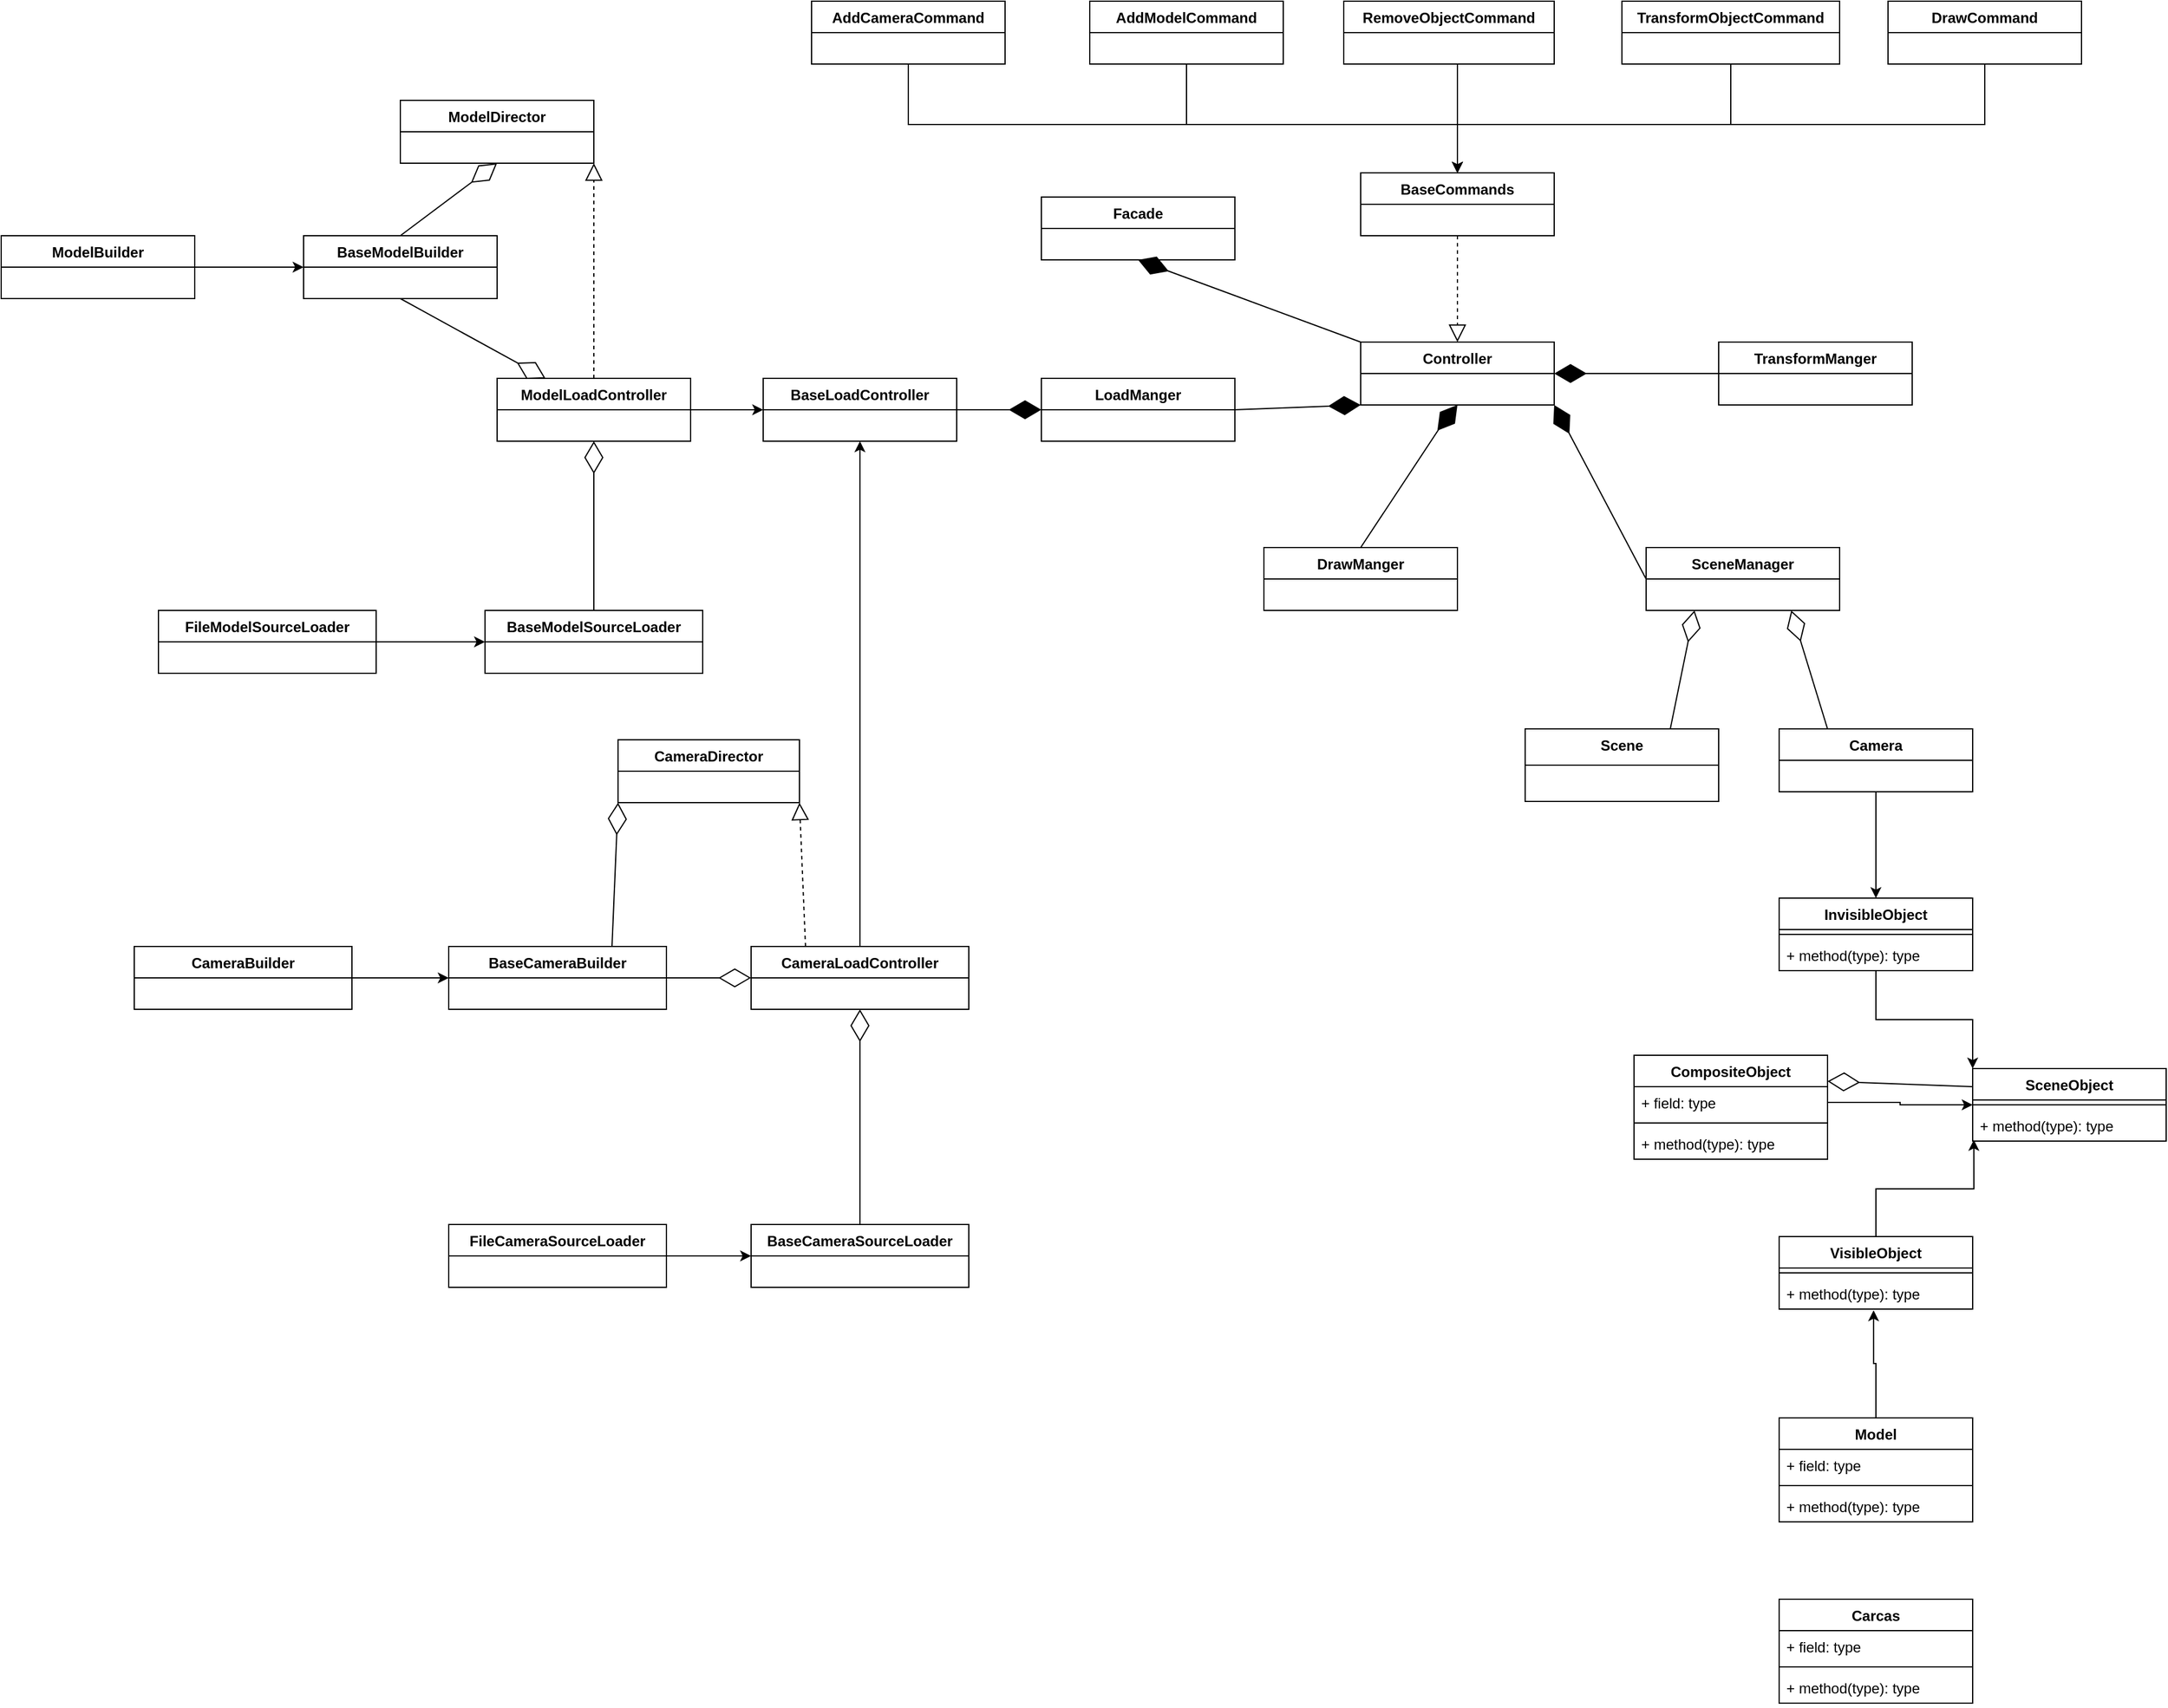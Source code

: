 <mxfile version="18.0.1" type="device"><diagram id="PbZ8RqTpZdHH3LVXoNB9" name="Страница 1"><mxGraphModel dx="1695" dy="1722" grid="1" gridSize="10" guides="1" tooltips="1" connect="1" arrows="1" fold="1" page="1" pageScale="1" pageWidth="827" pageHeight="1169" math="0" shadow="0"><root><mxCell id="0"/><mxCell id="1" parent="0"/><mxCell id="2" value="Facade" style="swimlane;fontStyle=1;align=center;verticalAlign=top;childLayout=stackLayout;horizontal=1;startSize=26;horizontalStack=0;resizeParent=1;resizeParentMax=0;resizeLast=0;collapsible=1;marginBottom=0;" parent="1" vertex="1"><mxGeometry x="70" y="110" width="160" height="52" as="geometry"/></mxCell><mxCell id="sxTjq18g1Pha1Wg1bCCu-3" value="Controller" style="swimlane;fontStyle=1;align=center;verticalAlign=top;childLayout=stackLayout;horizontal=1;startSize=26;horizontalStack=0;resizeParent=1;resizeParentMax=0;resizeLast=0;collapsible=1;marginBottom=0;" vertex="1" parent="1"><mxGeometry x="334" y="230" width="160" height="52" as="geometry"/></mxCell><mxCell id="sxTjq18g1Pha1Wg1bCCu-8" value="BaseCommands" style="swimlane;fontStyle=1;align=center;verticalAlign=top;childLayout=stackLayout;horizontal=1;startSize=26;horizontalStack=0;resizeParent=1;resizeParentMax=0;resizeLast=0;collapsible=1;marginBottom=0;" vertex="1" parent="1"><mxGeometry x="334" y="90" width="160" height="52" as="geometry"/></mxCell><mxCell id="sxTjq18g1Pha1Wg1bCCu-9" value="" style="endArrow=block;dashed=1;endFill=0;endSize=12;html=1;rounded=0;exitX=0.5;exitY=1;exitDx=0;exitDy=0;entryX=0.5;entryY=0;entryDx=0;entryDy=0;" edge="1" parent="1" source="sxTjq18g1Pha1Wg1bCCu-8" target="sxTjq18g1Pha1Wg1bCCu-3"><mxGeometry width="160" relative="1" as="geometry"><mxPoint x="530" y="260" as="sourcePoint"/><mxPoint x="690" y="260" as="targetPoint"/></mxGeometry></mxCell><mxCell id="sxTjq18g1Pha1Wg1bCCu-10" value="LoadManger" style="swimlane;fontStyle=1;align=center;verticalAlign=top;childLayout=stackLayout;horizontal=1;startSize=26;horizontalStack=0;resizeParent=1;resizeParentMax=0;resizeLast=0;collapsible=1;marginBottom=0;" vertex="1" parent="1"><mxGeometry x="70" y="260" width="160" height="52" as="geometry"/></mxCell><mxCell id="sxTjq18g1Pha1Wg1bCCu-13" value="TransformManger" style="swimlane;fontStyle=1;align=center;verticalAlign=top;childLayout=stackLayout;horizontal=1;startSize=26;horizontalStack=0;resizeParent=1;resizeParentMax=0;resizeLast=0;collapsible=1;marginBottom=0;" vertex="1" parent="1"><mxGeometry x="630" y="230" width="160" height="52" as="geometry"/></mxCell><mxCell id="sxTjq18g1Pha1Wg1bCCu-14" value="SceneManager" style="swimlane;fontStyle=1;align=center;verticalAlign=top;childLayout=stackLayout;horizontal=1;startSize=26;horizontalStack=0;resizeParent=1;resizeParentMax=0;resizeLast=0;collapsible=1;marginBottom=0;" vertex="1" parent="1"><mxGeometry x="570" y="400" width="160" height="52" as="geometry"/></mxCell><mxCell id="sxTjq18g1Pha1Wg1bCCu-15" value="DrawManger" style="swimlane;fontStyle=1;align=center;verticalAlign=top;childLayout=stackLayout;horizontal=1;startSize=26;horizontalStack=0;resizeParent=1;resizeParentMax=0;resizeLast=0;collapsible=1;marginBottom=0;" vertex="1" parent="1"><mxGeometry x="254" y="400" width="160" height="52" as="geometry"/></mxCell><mxCell id="sxTjq18g1Pha1Wg1bCCu-17" value="" style="endArrow=diamondThin;endFill=1;endSize=24;html=1;rounded=0;entryX=0;entryY=1;entryDx=0;entryDy=0;exitX=1;exitY=0.5;exitDx=0;exitDy=0;" edge="1" parent="1" source="sxTjq18g1Pha1Wg1bCCu-10" target="sxTjq18g1Pha1Wg1bCCu-3"><mxGeometry width="160" relative="1" as="geometry"><mxPoint x="380" y="330" as="sourcePoint"/><mxPoint x="540" y="330" as="targetPoint"/></mxGeometry></mxCell><mxCell id="sxTjq18g1Pha1Wg1bCCu-18" value="" style="endArrow=diamondThin;endFill=1;endSize=24;html=1;rounded=0;entryX=0.5;entryY=1;entryDx=0;entryDy=0;exitX=0.5;exitY=0;exitDx=0;exitDy=0;" edge="1" parent="1" source="sxTjq18g1Pha1Wg1bCCu-15" target="sxTjq18g1Pha1Wg1bCCu-3"><mxGeometry width="160" relative="1" as="geometry"><mxPoint x="480" y="340" as="sourcePoint"/><mxPoint x="584" y="340" as="targetPoint"/><Array as="points"><mxPoint x="400" y="300"/></Array></mxGeometry></mxCell><mxCell id="sxTjq18g1Pha1Wg1bCCu-19" value="" style="endArrow=diamondThin;endFill=1;endSize=24;html=1;rounded=0;entryX=1;entryY=1;entryDx=0;entryDy=0;exitX=0;exitY=0.5;exitDx=0;exitDy=0;" edge="1" parent="1" source="sxTjq18g1Pha1Wg1bCCu-14" target="sxTjq18g1Pha1Wg1bCCu-3"><mxGeometry width="160" relative="1" as="geometry"><mxPoint x="380" y="330" as="sourcePoint"/><mxPoint x="540" y="330" as="targetPoint"/></mxGeometry></mxCell><mxCell id="sxTjq18g1Pha1Wg1bCCu-20" value="" style="endArrow=diamondThin;endFill=1;endSize=24;html=1;rounded=0;entryX=1;entryY=0.5;entryDx=0;entryDy=0;exitX=0;exitY=0.5;exitDx=0;exitDy=0;" edge="1" parent="1" source="sxTjq18g1Pha1Wg1bCCu-13" target="sxTjq18g1Pha1Wg1bCCu-3"><mxGeometry width="160" relative="1" as="geometry"><mxPoint x="380" y="330" as="sourcePoint"/><mxPoint x="540" y="330" as="targetPoint"/></mxGeometry></mxCell><mxCell id="sxTjq18g1Pha1Wg1bCCu-21" value="" style="endArrow=diamondThin;endFill=1;endSize=24;html=1;rounded=0;exitX=0;exitY=0;exitDx=0;exitDy=0;entryX=0.5;entryY=1;entryDx=0;entryDy=0;" edge="1" parent="1" source="sxTjq18g1Pha1Wg1bCCu-3" target="2"><mxGeometry width="160" relative="1" as="geometry"><mxPoint x="380" y="330" as="sourcePoint"/><mxPoint x="250" y="190" as="targetPoint"/></mxGeometry></mxCell><mxCell id="sxTjq18g1Pha1Wg1bCCu-30" style="edgeStyle=orthogonalEdgeStyle;rounded=0;orthogonalLoop=1;jettySize=auto;html=1;entryX=0.5;entryY=0;entryDx=0;entryDy=0;" edge="1" parent="1" source="sxTjq18g1Pha1Wg1bCCu-22" target="sxTjq18g1Pha1Wg1bCCu-8"><mxGeometry relative="1" as="geometry"><Array as="points"><mxPoint x="640" y="50"/><mxPoint x="414" y="50"/></Array></mxGeometry></mxCell><mxCell id="sxTjq18g1Pha1Wg1bCCu-22" value="TransformObjectCommand" style="swimlane;fontStyle=1;align=center;verticalAlign=top;childLayout=stackLayout;horizontal=1;startSize=26;horizontalStack=0;resizeParent=1;resizeParentMax=0;resizeLast=0;collapsible=1;marginBottom=0;" vertex="1" parent="1"><mxGeometry x="550" y="-52" width="180" height="52" as="geometry"/></mxCell><mxCell id="sxTjq18g1Pha1Wg1bCCu-29" style="edgeStyle=orthogonalEdgeStyle;rounded=0;orthogonalLoop=1;jettySize=auto;html=1;entryX=0.5;entryY=0;entryDx=0;entryDy=0;" edge="1" parent="1" source="sxTjq18g1Pha1Wg1bCCu-23" target="sxTjq18g1Pha1Wg1bCCu-8"><mxGeometry relative="1" as="geometry"><Array as="points"><mxPoint x="414" y="30"/><mxPoint x="414" y="30"/></Array></mxGeometry></mxCell><mxCell id="sxTjq18g1Pha1Wg1bCCu-23" value="RemoveObjectCommand" style="swimlane;fontStyle=1;align=center;verticalAlign=top;childLayout=stackLayout;horizontal=1;startSize=26;horizontalStack=0;resizeParent=1;resizeParentMax=0;resizeLast=0;collapsible=1;marginBottom=0;" vertex="1" parent="1"><mxGeometry x="320" y="-52" width="174" height="52" as="geometry"/></mxCell><mxCell id="sxTjq18g1Pha1Wg1bCCu-28" style="edgeStyle=orthogonalEdgeStyle;rounded=0;orthogonalLoop=1;jettySize=auto;html=1;entryX=0.5;entryY=0;entryDx=0;entryDy=0;" edge="1" parent="1" source="sxTjq18g1Pha1Wg1bCCu-24" target="sxTjq18g1Pha1Wg1bCCu-8"><mxGeometry relative="1" as="geometry"><Array as="points"><mxPoint x="190" y="50"/><mxPoint x="414" y="50"/></Array></mxGeometry></mxCell><mxCell id="sxTjq18g1Pha1Wg1bCCu-24" value="AddModelCommand" style="swimlane;fontStyle=1;align=center;verticalAlign=top;childLayout=stackLayout;horizontal=1;startSize=26;horizontalStack=0;resizeParent=1;resizeParentMax=0;resizeLast=0;collapsible=1;marginBottom=0;" vertex="1" parent="1"><mxGeometry x="110" y="-52" width="160" height="52" as="geometry"/></mxCell><mxCell id="sxTjq18g1Pha1Wg1bCCu-27" style="edgeStyle=orthogonalEdgeStyle;rounded=0;orthogonalLoop=1;jettySize=auto;html=1;entryX=0.5;entryY=0;entryDx=0;entryDy=0;" edge="1" parent="1" source="sxTjq18g1Pha1Wg1bCCu-25" target="sxTjq18g1Pha1Wg1bCCu-8"><mxGeometry relative="1" as="geometry"><Array as="points"><mxPoint x="-40" y="50"/><mxPoint x="414" y="50"/></Array></mxGeometry></mxCell><mxCell id="sxTjq18g1Pha1Wg1bCCu-25" value="AddCameraCommand" style="swimlane;fontStyle=1;align=center;verticalAlign=top;childLayout=stackLayout;horizontal=1;startSize=26;horizontalStack=0;resizeParent=1;resizeParentMax=0;resizeLast=0;collapsible=1;marginBottom=0;" vertex="1" parent="1"><mxGeometry x="-120" y="-52" width="160" height="52" as="geometry"/></mxCell><mxCell id="sxTjq18g1Pha1Wg1bCCu-31" style="edgeStyle=orthogonalEdgeStyle;rounded=0;orthogonalLoop=1;jettySize=auto;html=1;entryX=0.5;entryY=0;entryDx=0;entryDy=0;" edge="1" parent="1" source="sxTjq18g1Pha1Wg1bCCu-26" target="sxTjq18g1Pha1Wg1bCCu-8"><mxGeometry relative="1" as="geometry"><Array as="points"><mxPoint x="850" y="50"/><mxPoint x="414" y="50"/></Array></mxGeometry></mxCell><mxCell id="sxTjq18g1Pha1Wg1bCCu-26" value="DrawCommand" style="swimlane;fontStyle=1;align=center;verticalAlign=top;childLayout=stackLayout;horizontal=1;startSize=26;horizontalStack=0;resizeParent=1;resizeParentMax=0;resizeLast=0;collapsible=1;marginBottom=0;" vertex="1" parent="1"><mxGeometry x="770" y="-52" width="160" height="52" as="geometry"/></mxCell><mxCell id="sxTjq18g1Pha1Wg1bCCu-32" value="BaseLoadController" style="swimlane;fontStyle=1;align=center;verticalAlign=top;childLayout=stackLayout;horizontal=1;startSize=26;horizontalStack=0;resizeParent=1;resizeParentMax=0;resizeLast=0;collapsible=1;marginBottom=0;" vertex="1" parent="1"><mxGeometry x="-160" y="260" width="160" height="52" as="geometry"/></mxCell><mxCell id="sxTjq18g1Pha1Wg1bCCu-34" value="" style="endArrow=diamondThin;endFill=1;endSize=24;html=1;rounded=0;entryX=0;entryY=0.5;entryDx=0;entryDy=0;exitX=1;exitY=0.5;exitDx=0;exitDy=0;" edge="1" parent="1" source="sxTjq18g1Pha1Wg1bCCu-32" target="sxTjq18g1Pha1Wg1bCCu-10"><mxGeometry width="160" relative="1" as="geometry"><mxPoint x="240" y="296" as="sourcePoint"/><mxPoint x="344" y="266" as="targetPoint"/></mxGeometry></mxCell><mxCell id="sxTjq18g1Pha1Wg1bCCu-36" style="edgeStyle=orthogonalEdgeStyle;rounded=0;orthogonalLoop=1;jettySize=auto;html=1;entryX=0;entryY=0.5;entryDx=0;entryDy=0;" edge="1" parent="1" source="sxTjq18g1Pha1Wg1bCCu-35" target="sxTjq18g1Pha1Wg1bCCu-32"><mxGeometry relative="1" as="geometry"/></mxCell><mxCell id="sxTjq18g1Pha1Wg1bCCu-35" value="ModelLoadController" style="swimlane;fontStyle=1;align=center;verticalAlign=top;childLayout=stackLayout;horizontal=1;startSize=26;horizontalStack=0;resizeParent=1;resizeParentMax=0;resizeLast=0;collapsible=1;marginBottom=0;" vertex="1" parent="1"><mxGeometry x="-380" y="260" width="160" height="52" as="geometry"/></mxCell><mxCell id="sxTjq18g1Pha1Wg1bCCu-37" value="ModelDirector" style="swimlane;fontStyle=1;align=center;verticalAlign=top;childLayout=stackLayout;horizontal=1;startSize=26;horizontalStack=0;resizeParent=1;resizeParentMax=0;resizeLast=0;collapsible=1;marginBottom=0;" vertex="1" parent="1"><mxGeometry x="-460" y="30" width="160" height="52" as="geometry"/></mxCell><mxCell id="sxTjq18g1Pha1Wg1bCCu-38" value="BaseModelBuilder" style="swimlane;fontStyle=1;align=center;verticalAlign=top;childLayout=stackLayout;horizontal=1;startSize=26;horizontalStack=0;resizeParent=1;resizeParentMax=0;resizeLast=0;collapsible=1;marginBottom=0;" vertex="1" parent="1"><mxGeometry x="-540" y="142" width="160" height="52" as="geometry"/></mxCell><mxCell id="sxTjq18g1Pha1Wg1bCCu-39" value="" style="endArrow=block;dashed=1;endFill=0;endSize=12;html=1;rounded=0;exitX=0.5;exitY=0;exitDx=0;exitDy=0;entryX=1;entryY=1;entryDx=0;entryDy=0;" edge="1" parent="1" source="sxTjq18g1Pha1Wg1bCCu-35" target="sxTjq18g1Pha1Wg1bCCu-37"><mxGeometry width="160" relative="1" as="geometry"><mxPoint x="-270" y="290" as="sourcePoint"/><mxPoint x="-110" y="290" as="targetPoint"/></mxGeometry></mxCell><mxCell id="sxTjq18g1Pha1Wg1bCCu-40" value="" style="endArrow=diamondThin;endFill=0;endSize=24;html=1;rounded=0;entryX=0.5;entryY=1;entryDx=0;entryDy=0;exitX=0.5;exitY=0;exitDx=0;exitDy=0;" edge="1" parent="1" source="sxTjq18g1Pha1Wg1bCCu-38" target="sxTjq18g1Pha1Wg1bCCu-37"><mxGeometry width="160" relative="1" as="geometry"><mxPoint x="-270" y="290" as="sourcePoint"/><mxPoint x="-110" y="290" as="targetPoint"/></mxGeometry></mxCell><mxCell id="sxTjq18g1Pha1Wg1bCCu-41" value="" style="endArrow=diamondThin;endFill=0;endSize=24;html=1;rounded=0;exitX=0.5;exitY=1;exitDx=0;exitDy=0;entryX=0.25;entryY=0;entryDx=0;entryDy=0;" edge="1" parent="1" source="sxTjq18g1Pha1Wg1bCCu-38" target="sxTjq18g1Pha1Wg1bCCu-35"><mxGeometry width="160" relative="1" as="geometry"><mxPoint x="-270" y="290" as="sourcePoint"/><mxPoint x="-110" y="290" as="targetPoint"/></mxGeometry></mxCell><mxCell id="sxTjq18g1Pha1Wg1bCCu-43" style="edgeStyle=orthogonalEdgeStyle;rounded=0;orthogonalLoop=1;jettySize=auto;html=1;entryX=0;entryY=0.5;entryDx=0;entryDy=0;" edge="1" parent="1" source="sxTjq18g1Pha1Wg1bCCu-42" target="sxTjq18g1Pha1Wg1bCCu-38"><mxGeometry relative="1" as="geometry"/></mxCell><mxCell id="sxTjq18g1Pha1Wg1bCCu-42" value="ModelBuilder" style="swimlane;fontStyle=1;align=center;verticalAlign=top;childLayout=stackLayout;horizontal=1;startSize=26;horizontalStack=0;resizeParent=1;resizeParentMax=0;resizeLast=0;collapsible=1;marginBottom=0;" vertex="1" parent="1"><mxGeometry x="-790" y="142" width="160" height="52" as="geometry"/></mxCell><mxCell id="sxTjq18g1Pha1Wg1bCCu-44" value="BaseModelSourceLoader" style="swimlane;fontStyle=1;align=center;verticalAlign=top;childLayout=stackLayout;horizontal=1;startSize=26;horizontalStack=0;resizeParent=1;resizeParentMax=0;resizeLast=0;collapsible=1;marginBottom=0;" vertex="1" parent="1"><mxGeometry x="-390" y="452" width="180" height="52" as="geometry"/></mxCell><mxCell id="sxTjq18g1Pha1Wg1bCCu-45" value="" style="endArrow=diamondThin;endFill=0;endSize=24;html=1;rounded=0;entryX=0.5;entryY=1;entryDx=0;entryDy=0;exitX=0.5;exitY=0;exitDx=0;exitDy=0;" edge="1" parent="1" source="sxTjq18g1Pha1Wg1bCCu-44" target="sxTjq18g1Pha1Wg1bCCu-35"><mxGeometry width="160" relative="1" as="geometry"><mxPoint x="-480" y="290" as="sourcePoint"/><mxPoint x="-320" y="290" as="targetPoint"/></mxGeometry></mxCell><mxCell id="sxTjq18g1Pha1Wg1bCCu-47" style="edgeStyle=orthogonalEdgeStyle;rounded=0;orthogonalLoop=1;jettySize=auto;html=1;entryX=0;entryY=0.5;entryDx=0;entryDy=0;" edge="1" parent="1" source="sxTjq18g1Pha1Wg1bCCu-46" target="sxTjq18g1Pha1Wg1bCCu-44"><mxGeometry relative="1" as="geometry"/></mxCell><mxCell id="sxTjq18g1Pha1Wg1bCCu-46" value="FileModelSourceLoader" style="swimlane;fontStyle=1;align=center;verticalAlign=top;childLayout=stackLayout;horizontal=1;startSize=26;horizontalStack=0;resizeParent=1;resizeParentMax=0;resizeLast=0;collapsible=1;marginBottom=0;" vertex="1" parent="1"><mxGeometry x="-660" y="452" width="180" height="52" as="geometry"/></mxCell><mxCell id="sxTjq18g1Pha1Wg1bCCu-49" style="edgeStyle=orthogonalEdgeStyle;rounded=0;orthogonalLoop=1;jettySize=auto;html=1;entryX=0.5;entryY=1;entryDx=0;entryDy=0;" edge="1" parent="1" source="sxTjq18g1Pha1Wg1bCCu-48" target="sxTjq18g1Pha1Wg1bCCu-32"><mxGeometry relative="1" as="geometry"/></mxCell><mxCell id="sxTjq18g1Pha1Wg1bCCu-48" value="CameraLoadController" style="swimlane;fontStyle=1;align=center;verticalAlign=top;childLayout=stackLayout;horizontal=1;startSize=26;horizontalStack=0;resizeParent=1;resizeParentMax=0;resizeLast=0;collapsible=1;marginBottom=0;" vertex="1" parent="1"><mxGeometry x="-170" y="730" width="180" height="52" as="geometry"/></mxCell><mxCell id="sxTjq18g1Pha1Wg1bCCu-50" value="CameraDirector" style="swimlane;fontStyle=1;align=center;verticalAlign=top;childLayout=stackLayout;horizontal=1;startSize=26;horizontalStack=0;resizeParent=1;resizeParentMax=0;resizeLast=0;collapsible=1;marginBottom=0;" vertex="1" parent="1"><mxGeometry x="-280" y="559" width="150" height="52" as="geometry"/></mxCell><mxCell id="sxTjq18g1Pha1Wg1bCCu-51" value="" style="endArrow=block;dashed=1;endFill=0;endSize=12;html=1;rounded=0;entryX=1;entryY=1;entryDx=0;entryDy=0;exitX=0.25;exitY=0;exitDx=0;exitDy=0;" edge="1" parent="1" source="sxTjq18g1Pha1Wg1bCCu-48" target="sxTjq18g1Pha1Wg1bCCu-50"><mxGeometry width="160" relative="1" as="geometry"><mxPoint x="-500" y="620" as="sourcePoint"/><mxPoint x="-340" y="620" as="targetPoint"/></mxGeometry></mxCell><mxCell id="sxTjq18g1Pha1Wg1bCCu-52" value="BaseCameraBuilder" style="swimlane;fontStyle=1;align=center;verticalAlign=top;childLayout=stackLayout;horizontal=1;startSize=26;horizontalStack=0;resizeParent=1;resizeParentMax=0;resizeLast=0;collapsible=1;marginBottom=0;" vertex="1" parent="1"><mxGeometry x="-420" y="730" width="180" height="52" as="geometry"/></mxCell><mxCell id="sxTjq18g1Pha1Wg1bCCu-53" value="" style="endArrow=diamondThin;endFill=0;endSize=24;html=1;rounded=0;entryX=0;entryY=1;entryDx=0;entryDy=0;exitX=0.75;exitY=0;exitDx=0;exitDy=0;" edge="1" parent="1" source="sxTjq18g1Pha1Wg1bCCu-52" target="sxTjq18g1Pha1Wg1bCCu-50"><mxGeometry width="160" relative="1" as="geometry"><mxPoint x="-500" y="620" as="sourcePoint"/><mxPoint x="-340" y="620" as="targetPoint"/></mxGeometry></mxCell><mxCell id="sxTjq18g1Pha1Wg1bCCu-55" style="edgeStyle=orthogonalEdgeStyle;rounded=0;orthogonalLoop=1;jettySize=auto;html=1;entryX=0;entryY=0.5;entryDx=0;entryDy=0;" edge="1" parent="1" source="sxTjq18g1Pha1Wg1bCCu-54" target="sxTjq18g1Pha1Wg1bCCu-52"><mxGeometry relative="1" as="geometry"/></mxCell><mxCell id="sxTjq18g1Pha1Wg1bCCu-54" value="CameraBuilder" style="swimlane;fontStyle=1;align=center;verticalAlign=top;childLayout=stackLayout;horizontal=1;startSize=26;horizontalStack=0;resizeParent=1;resizeParentMax=0;resizeLast=0;collapsible=1;marginBottom=0;" vertex="1" parent="1"><mxGeometry x="-680" y="730" width="180" height="52" as="geometry"/></mxCell><mxCell id="sxTjq18g1Pha1Wg1bCCu-56" value="" style="endArrow=diamondThin;endFill=0;endSize=24;html=1;rounded=0;exitX=1;exitY=0.5;exitDx=0;exitDy=0;entryX=0;entryY=0.5;entryDx=0;entryDy=0;" edge="1" parent="1" source="sxTjq18g1Pha1Wg1bCCu-52" target="sxTjq18g1Pha1Wg1bCCu-48"><mxGeometry width="160" relative="1" as="geometry"><mxPoint x="-270" y="850" as="sourcePoint"/><mxPoint x="-110" y="850" as="targetPoint"/></mxGeometry></mxCell><mxCell id="sxTjq18g1Pha1Wg1bCCu-57" value="BaseCameraSourceLoader" style="swimlane;fontStyle=1;align=center;verticalAlign=top;childLayout=stackLayout;horizontal=1;startSize=26;horizontalStack=0;resizeParent=1;resizeParentMax=0;resizeLast=0;collapsible=1;marginBottom=0;" vertex="1" parent="1"><mxGeometry x="-170" y="960" width="180" height="52" as="geometry"/></mxCell><mxCell id="sxTjq18g1Pha1Wg1bCCu-58" value="" style="endArrow=diamondThin;endFill=0;endSize=24;html=1;rounded=0;entryX=0.5;entryY=1;entryDx=0;entryDy=0;exitX=0.5;exitY=0;exitDx=0;exitDy=0;" edge="1" parent="1" source="sxTjq18g1Pha1Wg1bCCu-57" target="sxTjq18g1Pha1Wg1bCCu-48"><mxGeometry width="160" relative="1" as="geometry"><mxPoint x="-290" y="880" as="sourcePoint"/><mxPoint x="-130" y="880" as="targetPoint"/></mxGeometry></mxCell><mxCell id="sxTjq18g1Pha1Wg1bCCu-60" style="edgeStyle=orthogonalEdgeStyle;rounded=0;orthogonalLoop=1;jettySize=auto;html=1;entryX=0;entryY=0.5;entryDx=0;entryDy=0;" edge="1" parent="1" source="sxTjq18g1Pha1Wg1bCCu-59" target="sxTjq18g1Pha1Wg1bCCu-57"><mxGeometry relative="1" as="geometry"/></mxCell><mxCell id="sxTjq18g1Pha1Wg1bCCu-59" value="FileCameraSourceLoader" style="swimlane;fontStyle=1;align=center;verticalAlign=top;childLayout=stackLayout;horizontal=1;startSize=26;horizontalStack=0;resizeParent=1;resizeParentMax=0;resizeLast=0;collapsible=1;marginBottom=0;" vertex="1" parent="1"><mxGeometry x="-420" y="960" width="180" height="52" as="geometry"/></mxCell><mxCell id="sxTjq18g1Pha1Wg1bCCu-61" value="Scene" style="swimlane;fontStyle=1;align=center;verticalAlign=top;childLayout=stackLayout;horizontal=1;startSize=30;horizontalStack=0;resizeParent=1;resizeParentMax=0;resizeLast=0;collapsible=1;marginBottom=0;swimlaneLine=1;" vertex="1" parent="1"><mxGeometry x="470" y="550" width="160" height="60" as="geometry"/></mxCell><mxCell id="sxTjq18g1Pha1Wg1bCCu-75" style="edgeStyle=orthogonalEdgeStyle;rounded=0;orthogonalLoop=1;jettySize=auto;html=1;entryX=0.5;entryY=0;entryDx=0;entryDy=0;" edge="1" parent="1" source="sxTjq18g1Pha1Wg1bCCu-62" target="sxTjq18g1Pha1Wg1bCCu-67"><mxGeometry relative="1" as="geometry"/></mxCell><mxCell id="sxTjq18g1Pha1Wg1bCCu-62" value="Camera" style="swimlane;fontStyle=1;align=center;verticalAlign=top;childLayout=stackLayout;horizontal=1;startSize=26;horizontalStack=0;resizeParent=1;resizeParentMax=0;resizeLast=0;collapsible=1;marginBottom=0;" vertex="1" parent="1"><mxGeometry x="680" y="550" width="160" height="52" as="geometry"/></mxCell><mxCell id="sxTjq18g1Pha1Wg1bCCu-63" value="" style="endArrow=diamondThin;endFill=0;endSize=24;html=1;rounded=0;entryX=0.25;entryY=1;entryDx=0;entryDy=0;exitX=0.75;exitY=0;exitDx=0;exitDy=0;" edge="1" parent="1" source="sxTjq18g1Pha1Wg1bCCu-61" target="sxTjq18g1Pha1Wg1bCCu-14"><mxGeometry width="160" relative="1" as="geometry"><mxPoint x="370" y="660" as="sourcePoint"/><mxPoint x="530" y="660" as="targetPoint"/></mxGeometry></mxCell><mxCell id="sxTjq18g1Pha1Wg1bCCu-64" value="" style="endArrow=diamondThin;endFill=0;endSize=24;html=1;rounded=0;entryX=0.75;entryY=1;entryDx=0;entryDy=0;exitX=0.25;exitY=0;exitDx=0;exitDy=0;" edge="1" parent="1" source="sxTjq18g1Pha1Wg1bCCu-62" target="sxTjq18g1Pha1Wg1bCCu-14"><mxGeometry width="160" relative="1" as="geometry"><mxPoint x="630" y="700" as="sourcePoint"/><mxPoint x="790" y="700" as="targetPoint"/></mxGeometry></mxCell><mxCell id="sxTjq18g1Pha1Wg1bCCu-79" style="edgeStyle=orthogonalEdgeStyle;rounded=0;orthogonalLoop=1;jettySize=auto;html=1;entryX=0;entryY=0;entryDx=0;entryDy=0;" edge="1" parent="1" source="sxTjq18g1Pha1Wg1bCCu-67" target="sxTjq18g1Pha1Wg1bCCu-76"><mxGeometry relative="1" as="geometry"/></mxCell><mxCell id="sxTjq18g1Pha1Wg1bCCu-67" value="InvisibleObject" style="swimlane;fontStyle=1;align=center;verticalAlign=top;childLayout=stackLayout;horizontal=1;startSize=26;horizontalStack=0;resizeParent=1;resizeParentMax=0;resizeLast=0;collapsible=1;marginBottom=0;" vertex="1" parent="1"><mxGeometry x="680" y="690" width="160" height="60" as="geometry"/></mxCell><mxCell id="sxTjq18g1Pha1Wg1bCCu-69" value="" style="line;strokeWidth=1;fillColor=none;align=left;verticalAlign=middle;spacingTop=-1;spacingLeft=3;spacingRight=3;rotatable=0;labelPosition=right;points=[];portConstraint=eastwest;" vertex="1" parent="sxTjq18g1Pha1Wg1bCCu-67"><mxGeometry y="26" width="160" height="8" as="geometry"/></mxCell><mxCell id="sxTjq18g1Pha1Wg1bCCu-70" value="+ method(type): type" style="text;strokeColor=none;fillColor=none;align=left;verticalAlign=top;spacingLeft=4;spacingRight=4;overflow=hidden;rotatable=0;points=[[0,0.5],[1,0.5]];portConstraint=eastwest;" vertex="1" parent="sxTjq18g1Pha1Wg1bCCu-67"><mxGeometry y="34" width="160" height="26" as="geometry"/></mxCell><mxCell id="sxTjq18g1Pha1Wg1bCCu-76" value="SceneObject" style="swimlane;fontStyle=1;align=center;verticalAlign=top;childLayout=stackLayout;horizontal=1;startSize=26;horizontalStack=0;resizeParent=1;resizeParentMax=0;resizeLast=0;collapsible=1;marginBottom=0;" vertex="1" parent="1"><mxGeometry x="840" y="831" width="160" height="60" as="geometry"/></mxCell><mxCell id="sxTjq18g1Pha1Wg1bCCu-77" value="" style="line;strokeWidth=1;fillColor=none;align=left;verticalAlign=middle;spacingTop=-1;spacingLeft=3;spacingRight=3;rotatable=0;labelPosition=right;points=[];portConstraint=eastwest;" vertex="1" parent="sxTjq18g1Pha1Wg1bCCu-76"><mxGeometry y="26" width="160" height="8" as="geometry"/></mxCell><mxCell id="sxTjq18g1Pha1Wg1bCCu-78" value="+ method(type): type" style="text;strokeColor=none;fillColor=none;align=left;verticalAlign=top;spacingLeft=4;spacingRight=4;overflow=hidden;rotatable=0;points=[[0,0.5],[1,0.5]];portConstraint=eastwest;" vertex="1" parent="sxTjq18g1Pha1Wg1bCCu-76"><mxGeometry y="34" width="160" height="26" as="geometry"/></mxCell><mxCell id="sxTjq18g1Pha1Wg1bCCu-80" value="CompositeObject" style="swimlane;fontStyle=1;align=center;verticalAlign=top;childLayout=stackLayout;horizontal=1;startSize=26;horizontalStack=0;resizeParent=1;resizeParentMax=0;resizeLast=0;collapsible=1;marginBottom=0;" vertex="1" parent="1"><mxGeometry x="560" y="820" width="160" height="86" as="geometry"/></mxCell><mxCell id="sxTjq18g1Pha1Wg1bCCu-81" value="+ field: type" style="text;strokeColor=none;fillColor=none;align=left;verticalAlign=top;spacingLeft=4;spacingRight=4;overflow=hidden;rotatable=0;points=[[0,0.5],[1,0.5]];portConstraint=eastwest;" vertex="1" parent="sxTjq18g1Pha1Wg1bCCu-80"><mxGeometry y="26" width="160" height="26" as="geometry"/></mxCell><mxCell id="sxTjq18g1Pha1Wg1bCCu-82" value="" style="line;strokeWidth=1;fillColor=none;align=left;verticalAlign=middle;spacingTop=-1;spacingLeft=3;spacingRight=3;rotatable=0;labelPosition=right;points=[];portConstraint=eastwest;" vertex="1" parent="sxTjq18g1Pha1Wg1bCCu-80"><mxGeometry y="52" width="160" height="8" as="geometry"/></mxCell><mxCell id="sxTjq18g1Pha1Wg1bCCu-83" value="+ method(type): type" style="text;strokeColor=none;fillColor=none;align=left;verticalAlign=top;spacingLeft=4;spacingRight=4;overflow=hidden;rotatable=0;points=[[0,0.5],[1,0.5]];portConstraint=eastwest;" vertex="1" parent="sxTjq18g1Pha1Wg1bCCu-80"><mxGeometry y="60" width="160" height="26" as="geometry"/></mxCell><mxCell id="sxTjq18g1Pha1Wg1bCCu-84" style="edgeStyle=orthogonalEdgeStyle;rounded=0;orthogonalLoop=1;jettySize=auto;html=1;entryX=0;entryY=0.5;entryDx=0;entryDy=0;" edge="1" parent="1" source="sxTjq18g1Pha1Wg1bCCu-81" target="sxTjq18g1Pha1Wg1bCCu-76"><mxGeometry relative="1" as="geometry"/></mxCell><mxCell id="sxTjq18g1Pha1Wg1bCCu-85" value="" style="endArrow=diamondThin;endFill=0;endSize=24;html=1;rounded=0;exitX=0;exitY=0.25;exitDx=0;exitDy=0;entryX=1;entryY=0.25;entryDx=0;entryDy=0;" edge="1" parent="1" source="sxTjq18g1Pha1Wg1bCCu-76" target="sxTjq18g1Pha1Wg1bCCu-80"><mxGeometry width="160" relative="1" as="geometry"><mxPoint x="420" y="760" as="sourcePoint"/><mxPoint x="580" y="760" as="targetPoint"/></mxGeometry></mxCell><mxCell id="sxTjq18g1Pha1Wg1bCCu-89" style="edgeStyle=orthogonalEdgeStyle;rounded=0;orthogonalLoop=1;jettySize=auto;html=1;entryX=0.006;entryY=0.962;entryDx=0;entryDy=0;entryPerimeter=0;" edge="1" parent="1" source="sxTjq18g1Pha1Wg1bCCu-86" target="sxTjq18g1Pha1Wg1bCCu-78"><mxGeometry relative="1" as="geometry"/></mxCell><mxCell id="sxTjq18g1Pha1Wg1bCCu-86" value="VisibleObject" style="swimlane;fontStyle=1;align=center;verticalAlign=top;childLayout=stackLayout;horizontal=1;startSize=26;horizontalStack=0;resizeParent=1;resizeParentMax=0;resizeLast=0;collapsible=1;marginBottom=0;" vertex="1" parent="1"><mxGeometry x="680" y="970" width="160" height="60" as="geometry"/></mxCell><mxCell id="sxTjq18g1Pha1Wg1bCCu-87" value="" style="line;strokeWidth=1;fillColor=none;align=left;verticalAlign=middle;spacingTop=-1;spacingLeft=3;spacingRight=3;rotatable=0;labelPosition=right;points=[];portConstraint=eastwest;" vertex="1" parent="sxTjq18g1Pha1Wg1bCCu-86"><mxGeometry y="26" width="160" height="8" as="geometry"/></mxCell><mxCell id="sxTjq18g1Pha1Wg1bCCu-88" value="+ method(type): type" style="text;strokeColor=none;fillColor=none;align=left;verticalAlign=top;spacingLeft=4;spacingRight=4;overflow=hidden;rotatable=0;points=[[0,0.5],[1,0.5]];portConstraint=eastwest;" vertex="1" parent="sxTjq18g1Pha1Wg1bCCu-86"><mxGeometry y="34" width="160" height="26" as="geometry"/></mxCell><mxCell id="sxTjq18g1Pha1Wg1bCCu-95" style="edgeStyle=orthogonalEdgeStyle;rounded=0;orthogonalLoop=1;jettySize=auto;html=1;entryX=0.488;entryY=1.038;entryDx=0;entryDy=0;entryPerimeter=0;" edge="1" parent="1" source="sxTjq18g1Pha1Wg1bCCu-90" target="sxTjq18g1Pha1Wg1bCCu-88"><mxGeometry relative="1" as="geometry"/></mxCell><mxCell id="sxTjq18g1Pha1Wg1bCCu-90" value="Model" style="swimlane;fontStyle=1;align=center;verticalAlign=top;childLayout=stackLayout;horizontal=1;startSize=26;horizontalStack=0;resizeParent=1;resizeParentMax=0;resizeLast=0;collapsible=1;marginBottom=0;" vertex="1" parent="1"><mxGeometry x="680" y="1120" width="160" height="86" as="geometry"/></mxCell><mxCell id="sxTjq18g1Pha1Wg1bCCu-91" value="+ field: type" style="text;strokeColor=none;fillColor=none;align=left;verticalAlign=top;spacingLeft=4;spacingRight=4;overflow=hidden;rotatable=0;points=[[0,0.5],[1,0.5]];portConstraint=eastwest;" vertex="1" parent="sxTjq18g1Pha1Wg1bCCu-90"><mxGeometry y="26" width="160" height="26" as="geometry"/></mxCell><mxCell id="sxTjq18g1Pha1Wg1bCCu-92" value="" style="line;strokeWidth=1;fillColor=none;align=left;verticalAlign=middle;spacingTop=-1;spacingLeft=3;spacingRight=3;rotatable=0;labelPosition=right;points=[];portConstraint=eastwest;" vertex="1" parent="sxTjq18g1Pha1Wg1bCCu-90"><mxGeometry y="52" width="160" height="8" as="geometry"/></mxCell><mxCell id="sxTjq18g1Pha1Wg1bCCu-93" value="+ method(type): type" style="text;strokeColor=none;fillColor=none;align=left;verticalAlign=top;spacingLeft=4;spacingRight=4;overflow=hidden;rotatable=0;points=[[0,0.5],[1,0.5]];portConstraint=eastwest;" vertex="1" parent="sxTjq18g1Pha1Wg1bCCu-90"><mxGeometry y="60" width="160" height="26" as="geometry"/></mxCell><mxCell id="sxTjq18g1Pha1Wg1bCCu-96" value="Carcas" style="swimlane;fontStyle=1;align=center;verticalAlign=top;childLayout=stackLayout;horizontal=1;startSize=26;horizontalStack=0;resizeParent=1;resizeParentMax=0;resizeLast=0;collapsible=1;marginBottom=0;" vertex="1" parent="1"><mxGeometry x="680" y="1270" width="160" height="86" as="geometry"/></mxCell><mxCell id="sxTjq18g1Pha1Wg1bCCu-97" value="+ field: type" style="text;strokeColor=none;fillColor=none;align=left;verticalAlign=top;spacingLeft=4;spacingRight=4;overflow=hidden;rotatable=0;points=[[0,0.5],[1,0.5]];portConstraint=eastwest;" vertex="1" parent="sxTjq18g1Pha1Wg1bCCu-96"><mxGeometry y="26" width="160" height="26" as="geometry"/></mxCell><mxCell id="sxTjq18g1Pha1Wg1bCCu-98" value="" style="line;strokeWidth=1;fillColor=none;align=left;verticalAlign=middle;spacingTop=-1;spacingLeft=3;spacingRight=3;rotatable=0;labelPosition=right;points=[];portConstraint=eastwest;" vertex="1" parent="sxTjq18g1Pha1Wg1bCCu-96"><mxGeometry y="52" width="160" height="8" as="geometry"/></mxCell><mxCell id="sxTjq18g1Pha1Wg1bCCu-99" value="+ method(type): type" style="text;strokeColor=none;fillColor=none;align=left;verticalAlign=top;spacingLeft=4;spacingRight=4;overflow=hidden;rotatable=0;points=[[0,0.5],[1,0.5]];portConstraint=eastwest;" vertex="1" parent="sxTjq18g1Pha1Wg1bCCu-96"><mxGeometry y="60" width="160" height="26" as="geometry"/></mxCell></root></mxGraphModel></diagram></mxfile>